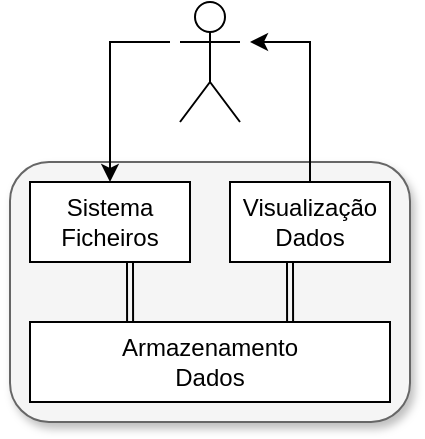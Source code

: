<mxfile version="14.7.3" type="device"><diagram id="aU0aS1tXIB2WT-zt015q" name="Page-1"><mxGraphModel dx="786" dy="518" grid="1" gridSize="10" guides="1" tooltips="1" connect="1" arrows="1" fold="1" page="1" pageScale="1" pageWidth="827" pageHeight="1169" math="0" shadow="0"><root><mxCell id="0"/><mxCell id="1" parent="0"/><mxCell id="ywy-TA2REUfj7-boYO7G-17" value="" style="rounded=1;whiteSpace=wrap;html=1;shadow=1;glass=0;fillColor=#f5f5f5;strokeColor=#666666;fontColor=#333333;" vertex="1" parent="1"><mxGeometry x="200" y="180" width="200" height="130" as="geometry"/></mxCell><mxCell id="ywy-TA2REUfj7-boYO7G-2" value="Sistema Ficheiros" style="rounded=0;whiteSpace=wrap;html=1;" vertex="1" parent="1"><mxGeometry x="210" y="190" width="80" height="40" as="geometry"/></mxCell><mxCell id="ywy-TA2REUfj7-boYO7G-5" style="edgeStyle=orthogonalEdgeStyle;rounded=0;orthogonalLoop=1;jettySize=auto;html=1;entryX=0.5;entryY=0;entryDx=0;entryDy=0;" edge="1" parent="1" target="ywy-TA2REUfj7-boYO7G-2"><mxGeometry relative="1" as="geometry"><mxPoint x="280" y="120" as="sourcePoint"/><Array as="points"><mxPoint x="250" y="120"/></Array></mxGeometry></mxCell><mxCell id="ywy-TA2REUfj7-boYO7G-3" value="" style="shape=umlActor;verticalLabelPosition=bottom;verticalAlign=top;html=1;outlineConnect=0;" vertex="1" parent="1"><mxGeometry x="285" y="100" width="30" height="60" as="geometry"/></mxCell><mxCell id="ywy-TA2REUfj7-boYO7G-7" value="Armazenamento&lt;br&gt;Dados" style="rounded=0;whiteSpace=wrap;html=1;" vertex="1" parent="1"><mxGeometry x="210" y="260" width="180" height="40" as="geometry"/></mxCell><mxCell id="ywy-TA2REUfj7-boYO7G-12" style="edgeStyle=orthogonalEdgeStyle;rounded=0;orthogonalLoop=1;jettySize=auto;html=1;" edge="1" parent="1" source="ywy-TA2REUfj7-boYO7G-8"><mxGeometry relative="1" as="geometry"><mxPoint x="320" y="120" as="targetPoint"/><Array as="points"><mxPoint x="350" y="120"/></Array></mxGeometry></mxCell><mxCell id="ywy-TA2REUfj7-boYO7G-8" value="Visualização&lt;br&gt;Dados" style="rounded=0;whiteSpace=wrap;html=1;" vertex="1" parent="1"><mxGeometry x="310" y="190" width="80" height="40" as="geometry"/></mxCell><mxCell id="ywy-TA2REUfj7-boYO7G-13" value="" style="shape=link;html=1;entryX=0.278;entryY=0;entryDx=0;entryDy=0;entryPerimeter=0;width=-3;" edge="1" parent="1" target="ywy-TA2REUfj7-boYO7G-7"><mxGeometry width="100" relative="1" as="geometry"><mxPoint x="260" y="230" as="sourcePoint"/><mxPoint x="320" y="360" as="targetPoint"/></mxGeometry></mxCell><mxCell id="ywy-TA2REUfj7-boYO7G-14" value="" style="shape=link;html=1;entryX=0.278;entryY=0;entryDx=0;entryDy=0;entryPerimeter=0;width=-3;" edge="1" parent="1"><mxGeometry width="100" relative="1" as="geometry"><mxPoint x="340" y="230" as="sourcePoint"/><mxPoint x="340.04" y="260" as="targetPoint"/></mxGeometry></mxCell></root></mxGraphModel></diagram></mxfile>